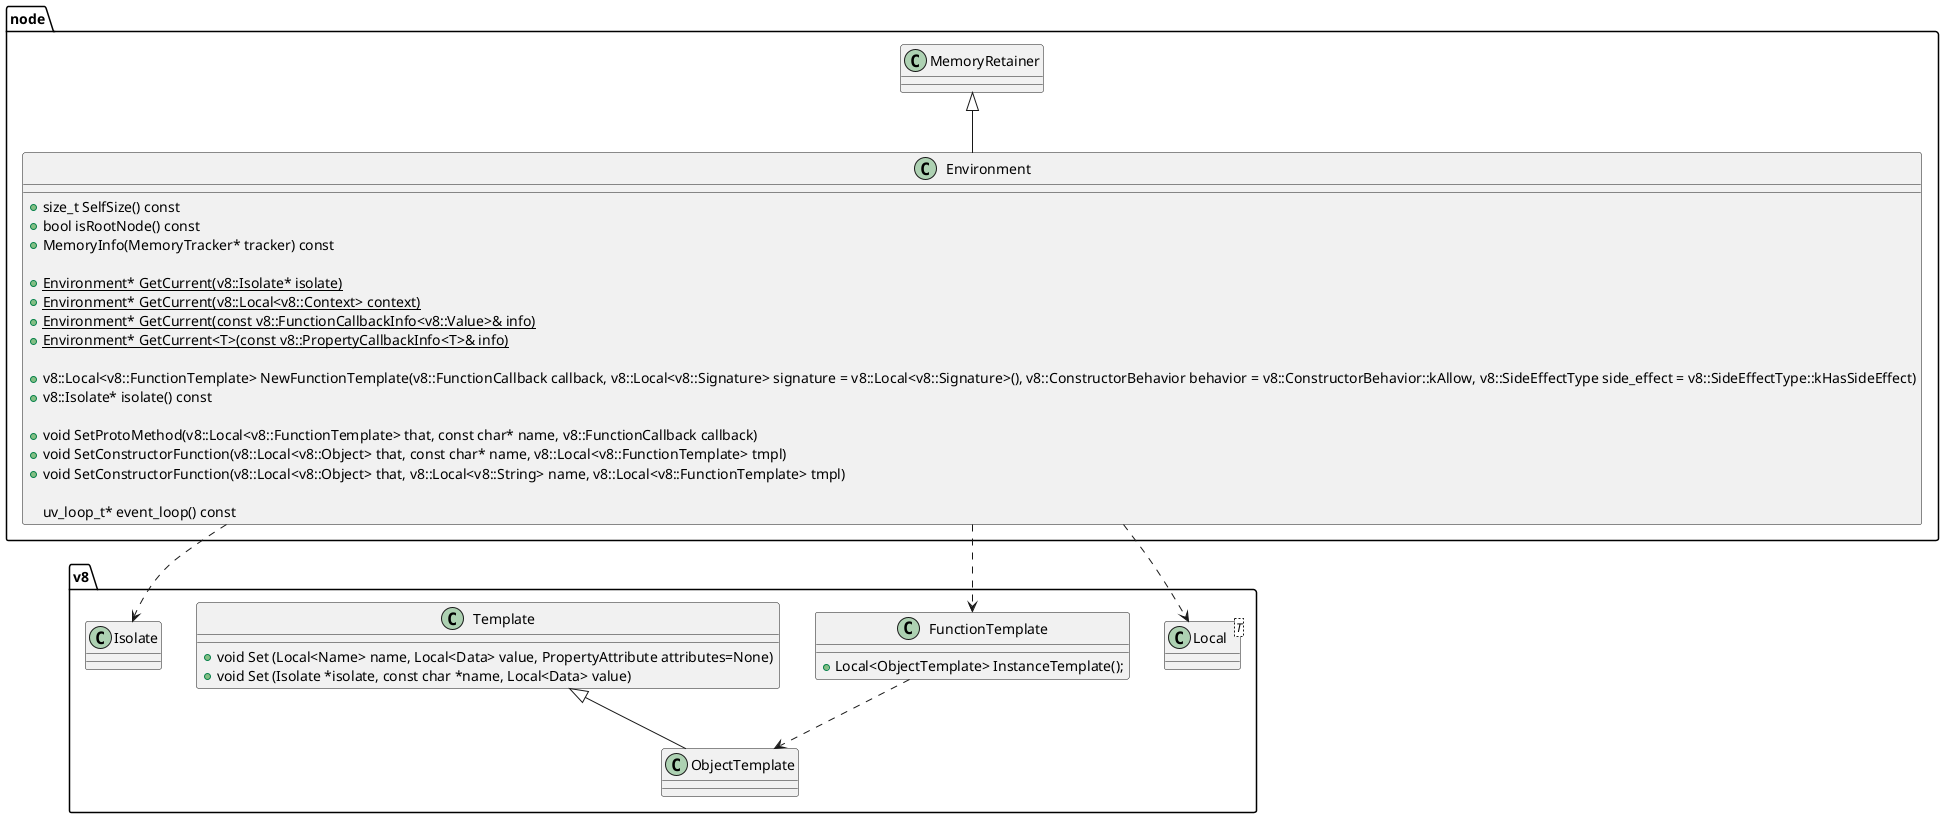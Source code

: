 @startuml
set namespaceSeparator ::

namespace v8 {
  class Local<T> {

  }

  class FunctionTemplate {
    +Local<ObjectTemplate> InstanceTemplate();
  }

  class ObjectTemplate extends Template {

  }

  class Template {
    +void Set (Local<Name> name, Local<Data> value, PropertyAttribute attributes=None)
    +void Set (Isolate *isolate, const char *name, Local<Data> value)
  }

  FunctionTemplate ..> ObjectTemplate
}

namespace node {
  class MemoryRetainer {}
  class Environment extends MemoryRetainer {
    +size_t SelfSize() const
    +bool isRootNode() const
    +MemoryInfo(MemoryTracker* tracker) const

    +{static} Environment* GetCurrent(v8::Isolate* isolate)
    +{static} Environment* GetCurrent(v8::Local<v8::Context> context)
    +{static} Environment* GetCurrent(const v8::FunctionCallbackInfo<v8::Value>& info)
    +{static} Environment* GetCurrent<T>(const v8::PropertyCallbackInfo<T>& info)

    +v8::Local<v8::FunctionTemplate> NewFunctionTemplate(v8::FunctionCallback callback, v8::Local<v8::Signature> signature = v8::Local<v8::Signature>(), v8::ConstructorBehavior behavior = v8::ConstructorBehavior::kAllow, v8::SideEffectType side_effect = v8::SideEffectType::kHasSideEffect)
    +v8::Isolate* isolate() const

    +void SetProtoMethod(v8::Local<v8::FunctionTemplate> that, const char* name, v8::FunctionCallback callback)
    +void SetConstructorFunction(v8::Local<v8::Object> that, const char* name, v8::Local<v8::FunctionTemplate> tmpl)
    +void SetConstructorFunction(v8::Local<v8::Object> that, v8::Local<v8::String> name, v8::Local<v8::FunctionTemplate> tmpl)

    uv_loop_t* event_loop() const
  }

  Environment ..> v8::Local
  Environment ..> v8::FunctionTemplate
  Environment ..> v8::Isolate
}

@enduml
